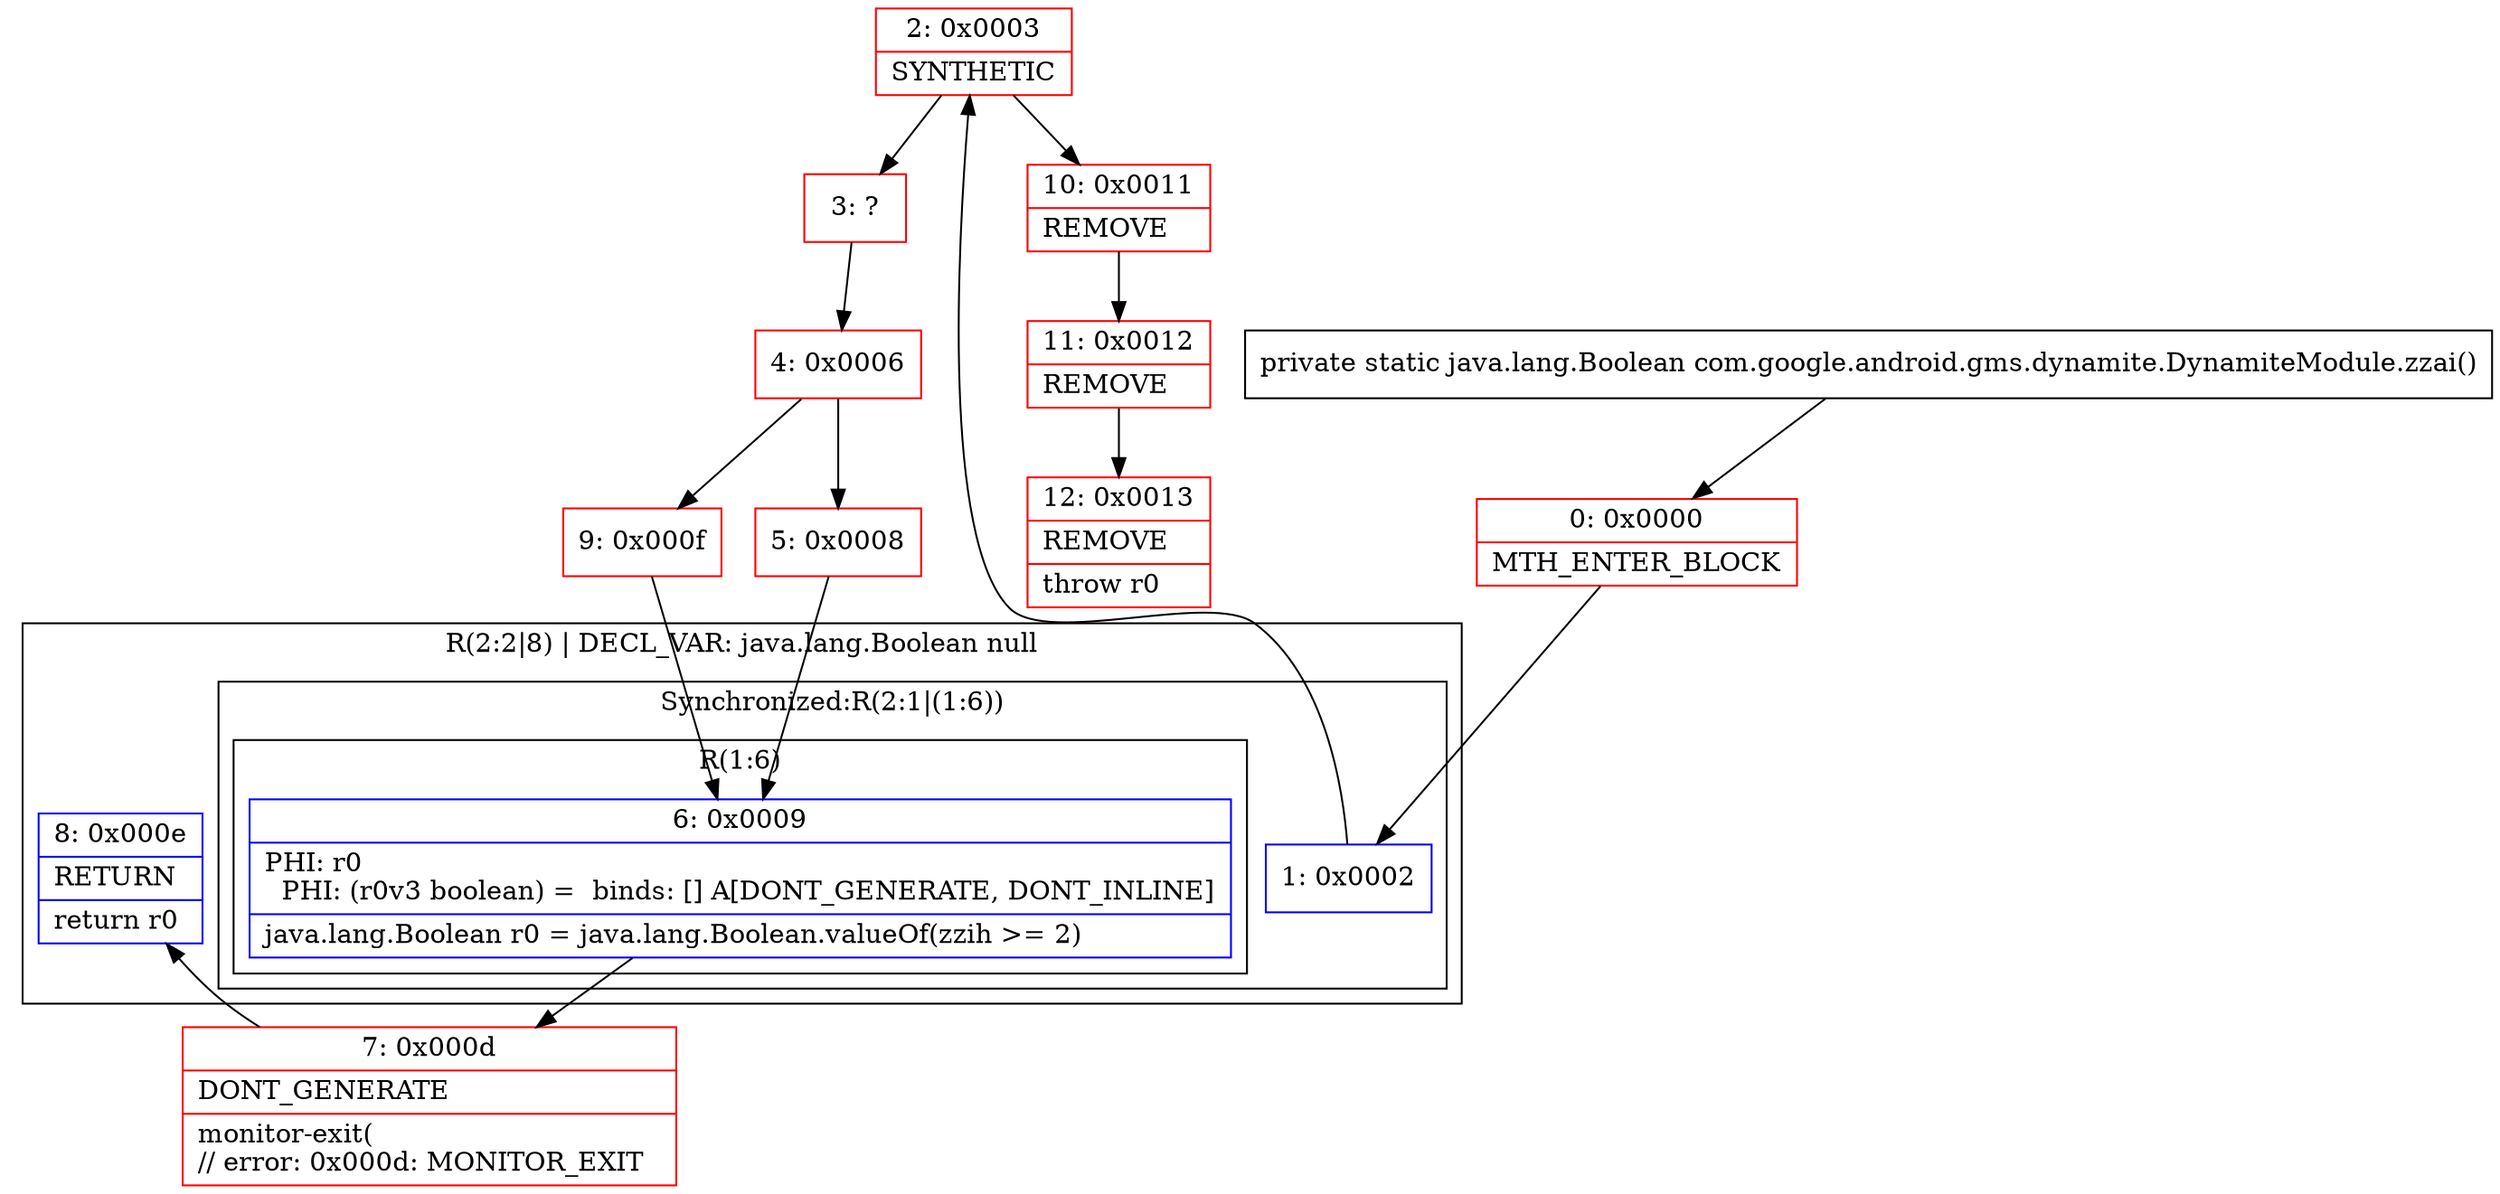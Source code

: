digraph "CFG forcom.google.android.gms.dynamite.DynamiteModule.zzai()Ljava\/lang\/Boolean;" {
subgraph cluster_Region_490615229 {
label = "R(2:2|8) | DECL_VAR: java.lang.Boolean null\l";
node [shape=record,color=blue];
subgraph cluster_SynchronizedRegion_2032548161 {
label = "Synchronized:R(2:1|(1:6))";
node [shape=record,color=blue];
Node_1 [shape=record,label="{1\:\ 0x0002}"];
subgraph cluster_Region_915534030 {
label = "R(1:6)";
node [shape=record,color=blue];
Node_6 [shape=record,label="{6\:\ 0x0009|PHI: r0 \l  PHI: (r0v3 boolean) =  binds: [] A[DONT_GENERATE, DONT_INLINE]\l|java.lang.Boolean r0 = java.lang.Boolean.valueOf(zzih \>= 2)\l}"];
}
}
Node_8 [shape=record,label="{8\:\ 0x000e|RETURN\l|return r0\l}"];
}
Node_0 [shape=record,color=red,label="{0\:\ 0x0000|MTH_ENTER_BLOCK\l}"];
Node_2 [shape=record,color=red,label="{2\:\ 0x0003|SYNTHETIC\l}"];
Node_3 [shape=record,color=red,label="{3\:\ ?}"];
Node_4 [shape=record,color=red,label="{4\:\ 0x0006}"];
Node_5 [shape=record,color=red,label="{5\:\ 0x0008}"];
Node_7 [shape=record,color=red,label="{7\:\ 0x000d|DONT_GENERATE\l|monitor\-exit(\l\/\/ error: 0x000d: MONITOR_EXIT  \l}"];
Node_9 [shape=record,color=red,label="{9\:\ 0x000f}"];
Node_10 [shape=record,color=red,label="{10\:\ 0x0011|REMOVE\l}"];
Node_11 [shape=record,color=red,label="{11\:\ 0x0012|REMOVE\l}"];
Node_12 [shape=record,color=red,label="{12\:\ 0x0013|REMOVE\l|throw r0\l}"];
MethodNode[shape=record,label="{private static java.lang.Boolean com.google.android.gms.dynamite.DynamiteModule.zzai() }"];
MethodNode -> Node_0;
Node_1 -> Node_2;
Node_6 -> Node_7;
Node_0 -> Node_1;
Node_2 -> Node_3;
Node_2 -> Node_10;
Node_3 -> Node_4;
Node_4 -> Node_5;
Node_4 -> Node_9;
Node_5 -> Node_6;
Node_7 -> Node_8;
Node_9 -> Node_6;
Node_10 -> Node_11;
Node_11 -> Node_12;
}

